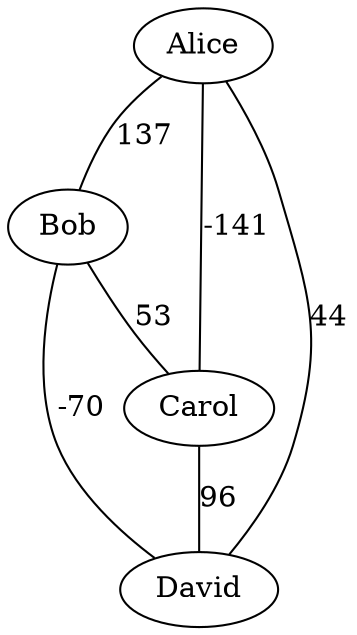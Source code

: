 graph G {
    Alice -- Bob [label="137"];
    Bob -- Carol [label="53"];
    Bob -- David [label="-70"];
    Alice -- Carol [label="-141"];
    Alice -- David [label="44"];
    Carol -- David [label="96"];
}
